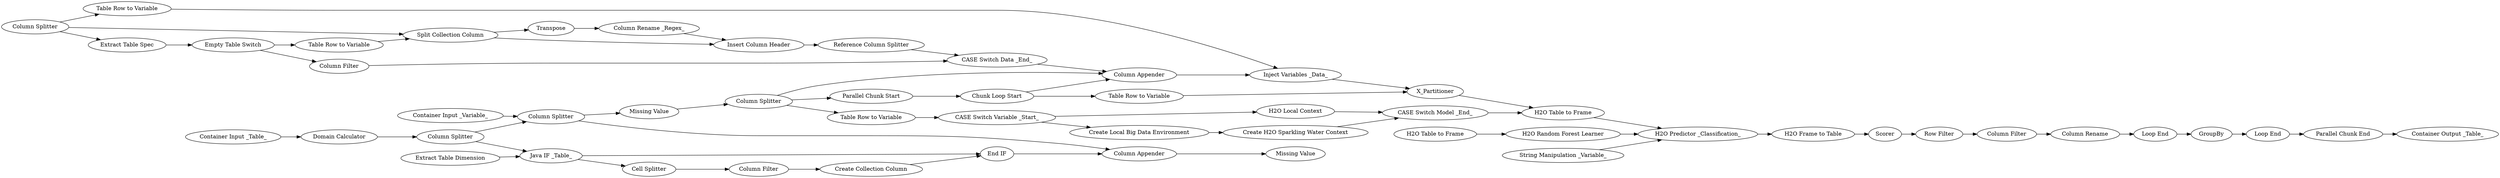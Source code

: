 digraph {
	"-2217157735149652999_173" [label="Table Row to Variable"]
	"965696879458337515_237" [label="Container Input _Table_"]
	"-2127000640174458925_162" [label=Transpose]
	"2454562316510517853_144" [label="H2O Table to Frame"]
	"965696879458337515_242" [label="Column Splitter"]
	"-3048684606089909594_1" [label="H2O Random Forest Learner"]
	"965696879458337515_240" [label="Column Splitter"]
	"-8271141555539798179_376" [label="Column Filter"]
	"-8271141555539798179_375" [label="Cell Splitter"]
	"-8271141555539798179_381" [label="End IF"]
	"8914712245754797487_157" [label="Chunk Loop Start"]
	"2454562316510517853_68" [label="String Manipulation _Variable_"]
	"-2217157735149652999_243" [label="Create H2O Sparkling Water Context"]
	"-2127000640174458925_168" [label="CASE Switch Data _End_"]
	"4296428275361418864_149" [label="Column Filter"]
	"8914712245754797487_46" [label="Loop End"]
	"-2127000640174458925_170" [label="Table Row to Variable"]
	"4296428275361418864_121" [label="Row Filter"]
	"965696879458337515_238" [label="Container Input _Variable_"]
	"4296428275361418864_87" [label=Scorer]
	"2454562316510517853_88" [label="H2O Frame to Table"]
	"-2127000640174458925_153" [label="Split Collection Column"]
	"4296428275361418864_150" [label="Column Rename"]
	"965696879458337515_388" [label="Missing Value"]
	"965696879458337515_378" [label="Column Splitter"]
	"-2127000640174458925_94" [label="Reference Column Splitter"]
	"-8271141555539798179_377" [label="Create Collection Column"]
	"-2127000640174458925_165" [label="Inject Variables _Data_"]
	"-2127000640174458925_169" [label="Extract Table Spec"]
	"8914712245754797487_239" [label="Container Output _Table_"]
	"-2127000640174458925_161" [label="Insert Column Header"]
	"2454562316510517853_146" [label="H2O Predictor _Classification_"]
	"-2217157735149652999_47" [label="H2O Local Context"]
	"-8271141555539798179_382" [label="Extract Table Dimension"]
	"-2127000640174458925_164" [label="Column Appender"]
	"965696879458337515_241" [label="Missing Value"]
	"-2127000640174458925_167" [label="Empty Table Switch"]
	"-2127000640174458925_159" [label="Column Splitter"]
	"-2127000640174458925_166" [label="Column Rename _Regex_"]
	"965696879458337515_379" [label="Column Appender"]
	"-2217157735149652999_241" [label="CASE Switch Model _End_"]
	"-2127000640174458925_160" [label="Table Row to Variable"]
	"8914712245754797487_242" [label="Parallel Chunk End"]
	"-2217157735149652999_244" [label="Create Local Big Data Environment"]
	"2454562316510517853_44" [label="H2O Table to Frame"]
	"8914712245754797487_160" [label="Table Row to Variable"]
	"8914712245754797487_243" [label="Parallel Chunk Start"]
	"-2127000640174458925_171" [label="Column Filter"]
	"965696879458337515_387" [label="Domain Calculator"]
	"-2217157735149652999_240" [label="CASE Switch Variable _Start_"]
	"8914712245754797487_145" [label=X_Partitioner]
	"8914712245754797487_62" [label=GroupBy]
	"8914712245754797487_158" [label="Loop End"]
	"-8271141555539798179_385" [label="Java IF _Table_"]
	"8914712245754797487_145" -> "2454562316510517853_144"
	"-2127000640174458925_166" -> "-2127000640174458925_161"
	"-2217157735149652999_243" -> "-2217157735149652999_241"
	"965696879458337515_240" -> "965696879458337515_388"
	"2454562316510517853_44" -> "-3048684606089909594_1"
	"2454562316510517853_68" -> "2454562316510517853_146"
	"8914712245754797487_243" -> "8914712245754797487_157"
	"-2127000640174458925_164" -> "-2127000640174458925_165"
	"965696879458337515_237" -> "965696879458337515_387"
	"-2127000640174458925_171" -> "-2127000640174458925_168"
	"965696879458337515_238" -> "965696879458337515_240"
	"965696879458337515_240" -> "965696879458337515_379"
	"965696879458337515_242" -> "-2127000640174458925_164"
	"4296428275361418864_121" -> "4296428275361418864_149"
	"-2127000640174458925_159" -> "-2127000640174458925_160"
	"8914712245754797487_157" -> "-2127000640174458925_164"
	"-2127000640174458925_162" -> "-2127000640174458925_166"
	"2454562316510517853_88" -> "4296428275361418864_87"
	"-8271141555539798179_375" -> "-8271141555539798179_376"
	"-3048684606089909594_1" -> "2454562316510517853_146"
	"-8271141555539798179_376" -> "-8271141555539798179_377"
	"965696879458337515_242" -> "-2217157735149652999_173"
	"-2127000640174458925_153" -> "-2127000640174458925_161"
	"8914712245754797487_158" -> "8914712245754797487_242"
	"-8271141555539798179_377" -> "-8271141555539798179_381"
	"-2127000640174458925_161" -> "-2127000640174458925_94"
	"965696879458337515_378" -> "965696879458337515_240"
	"-8271141555539798179_382" -> "-8271141555539798179_385"
	"8914712245754797487_46" -> "8914712245754797487_62"
	"-2127000640174458925_170" -> "-2127000640174458925_153"
	"965696879458337515_379" -> "965696879458337515_241"
	"-2127000640174458925_167" -> "-2127000640174458925_170"
	"-2217157735149652999_47" -> "-2217157735149652999_241"
	"-2127000640174458925_159" -> "-2127000640174458925_169"
	"-2217157735149652999_241" -> "2454562316510517853_144"
	"4296428275361418864_150" -> "8914712245754797487_46"
	"-2217157735149652999_173" -> "-2217157735149652999_240"
	"-2127000640174458925_160" -> "-2127000640174458925_165"
	"4296428275361418864_149" -> "4296428275361418864_150"
	"-2127000640174458925_153" -> "-2127000640174458925_162"
	"2454562316510517853_146" -> "2454562316510517853_88"
	"-2127000640174458925_169" -> "-2127000640174458925_167"
	"-2217157735149652999_244" -> "-2217157735149652999_243"
	"965696879458337515_388" -> "965696879458337515_242"
	"8914712245754797487_242" -> "8914712245754797487_239"
	"-2127000640174458925_168" -> "-2127000640174458925_164"
	"965696879458337515_378" -> "-8271141555539798179_385"
	"-2127000640174458925_165" -> "8914712245754797487_145"
	"965696879458337515_242" -> "8914712245754797487_243"
	"8914712245754797487_62" -> "8914712245754797487_158"
	"-2127000640174458925_167" -> "-2127000640174458925_171"
	"-2127000640174458925_94" -> "-2127000640174458925_168"
	"-2217157735149652999_240" -> "-2217157735149652999_47"
	"8914712245754797487_157" -> "8914712245754797487_160"
	"4296428275361418864_87" -> "4296428275361418864_121"
	"-2217157735149652999_240" -> "-2217157735149652999_244"
	"-2127000640174458925_159" -> "-2127000640174458925_153"
	"-8271141555539798179_381" -> "965696879458337515_379"
	"8914712245754797487_160" -> "8914712245754797487_145"
	"965696879458337515_387" -> "965696879458337515_378"
	"-8271141555539798179_385" -> "-8271141555539798179_375"
	"2454562316510517853_144" -> "2454562316510517853_146"
	"-8271141555539798179_385" -> "-8271141555539798179_381"
	rankdir=LR
}
